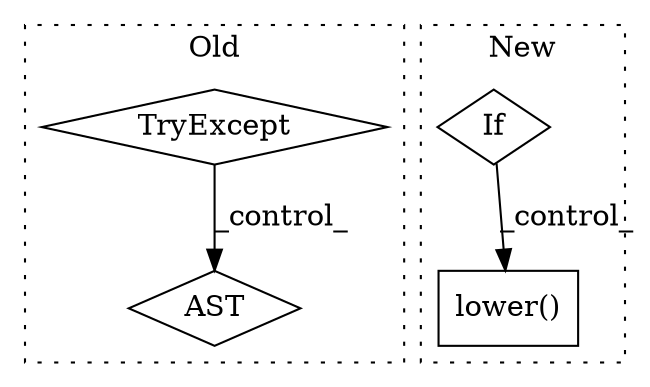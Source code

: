 digraph G {
subgraph cluster0 {
1 [label="TryExcept" a="71" s="1593" l="13" shape="diamond"];
3 [label="AST" a="2" s="1659,0" l="7,0" shape="diamond"];
label = "Old";
style="dotted";
}
subgraph cluster1 {
2 [label="lower()" a="75" s="2031" l="19" shape="box"];
4 [label="If" a="96" s="1976" l="3" shape="diamond"];
label = "New";
style="dotted";
}
1 -> 3 [label="_control_"];
4 -> 2 [label="_control_"];
}